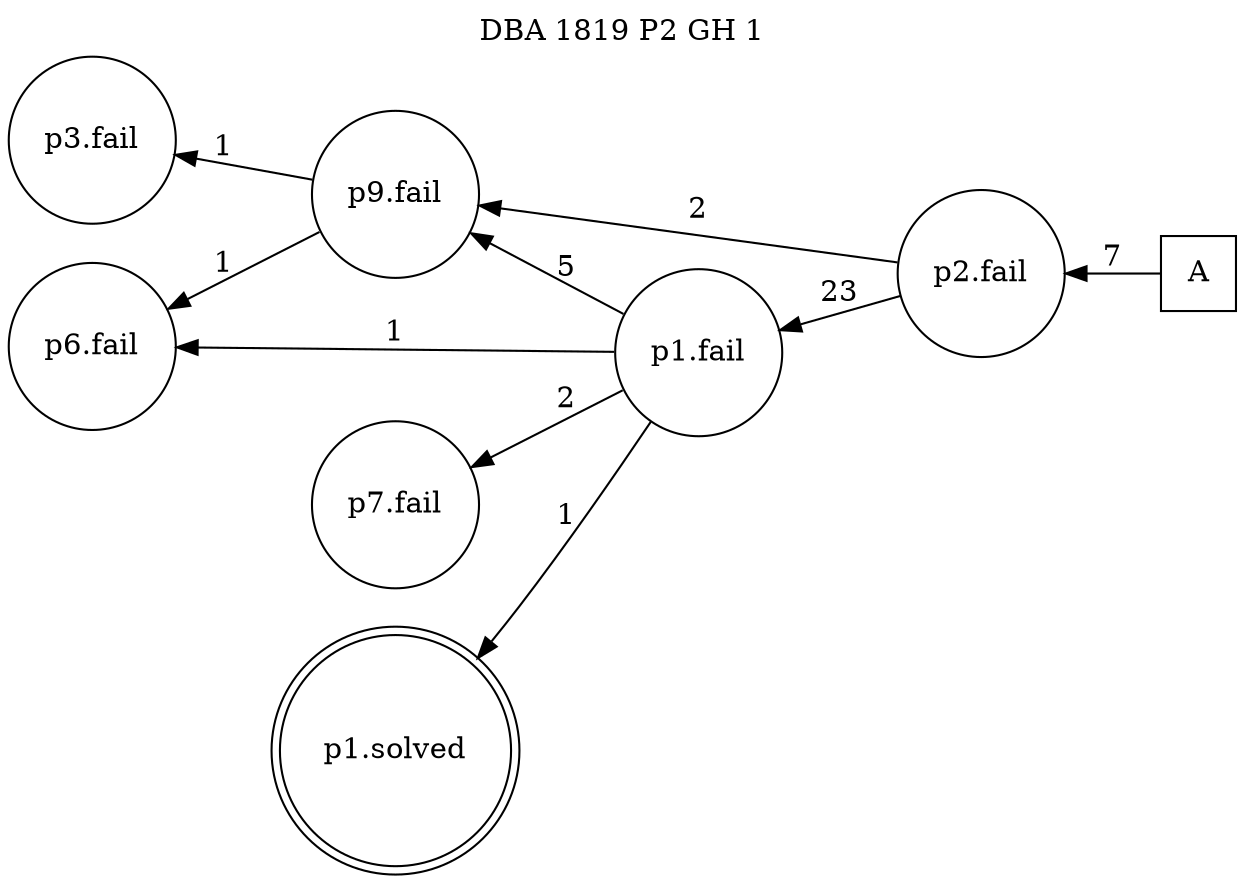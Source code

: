 digraph DBA_1819_P2_GH_1 {
labelloc="tl"
label= " DBA 1819 P2 GH 1 "
rankdir="RL";
graph [ size=" 10 , 10 !"]

"A" [shape="square" label="A"]
"p2.fail" [shape="circle" label="p2.fail"]
"p1.fail" [shape="circle" label="p1.fail"]
"p9.fail" [shape="circle" label="p9.fail"]
"p3.fail" [shape="circle" label="p3.fail"]
"p7.fail" [shape="circle" label="p7.fail"]
"p6.fail" [shape="circle" label="p6.fail"]
"p1.solved" [shape="doublecircle" label="p1.solved"]
"A" -> "p2.fail" [ label=7]
"p2.fail" -> "p1.fail" [ label=23]
"p2.fail" -> "p9.fail" [ label=2]
"p1.fail" -> "p9.fail" [ label=5]
"p1.fail" -> "p7.fail" [ label=2]
"p1.fail" -> "p6.fail" [ label=1]
"p1.fail" -> "p1.solved" [ label=1]
"p9.fail" -> "p3.fail" [ label=1]
"p9.fail" -> "p6.fail" [ label=1]
}
